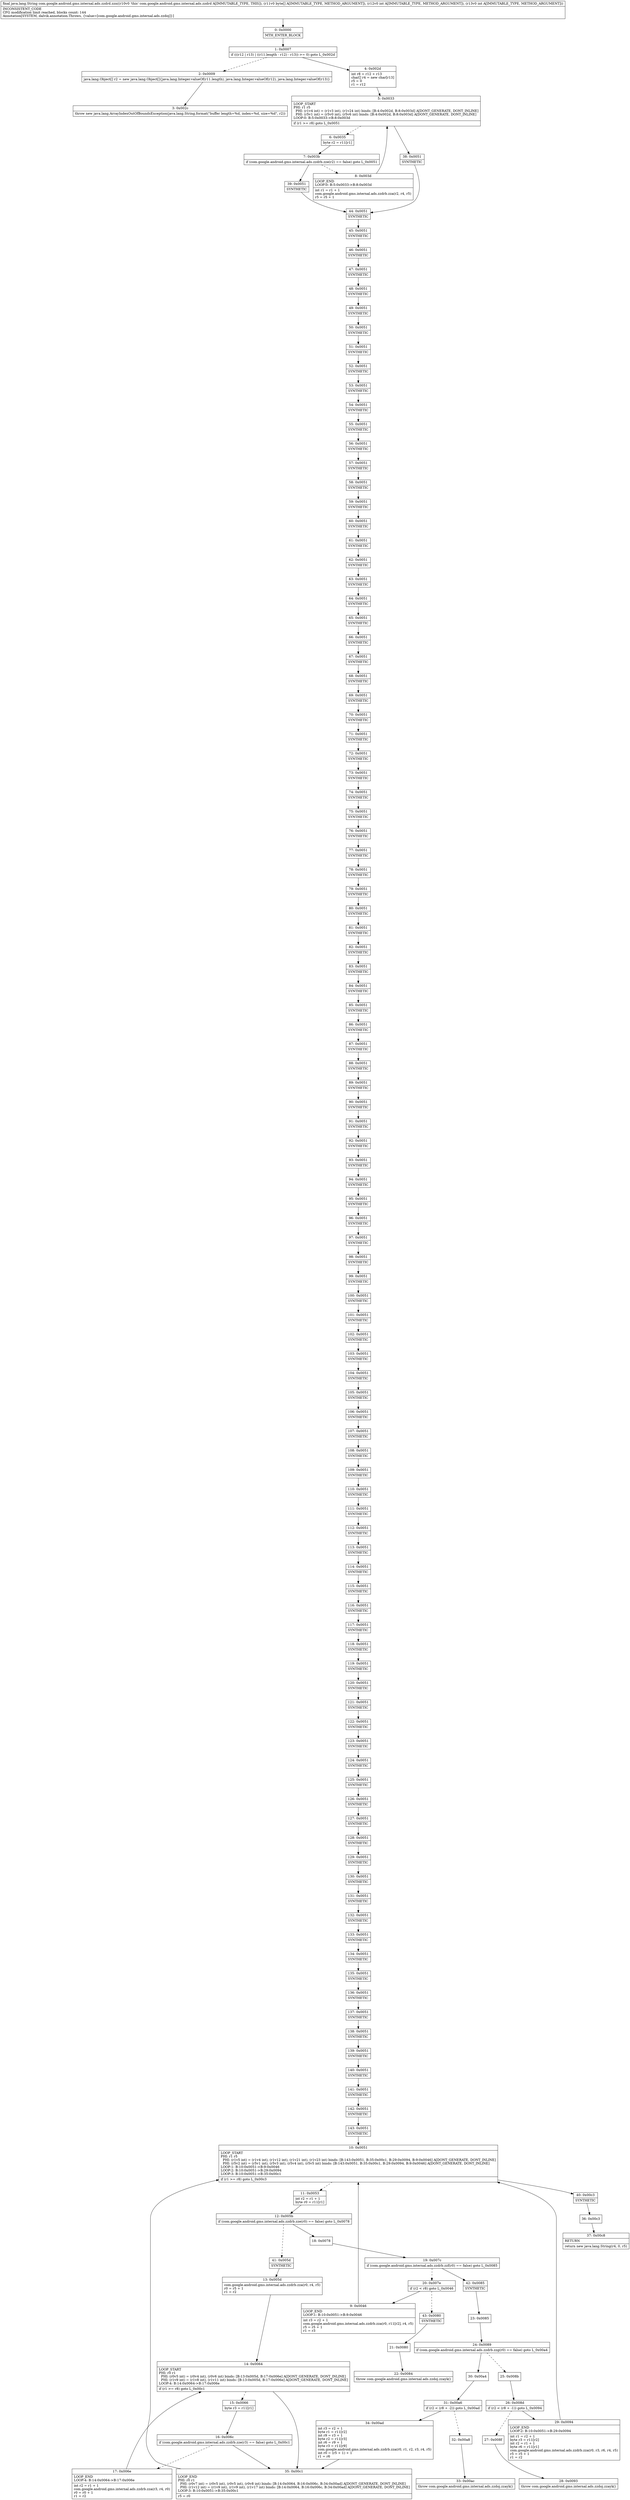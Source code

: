 digraph "CFG forcom.google.android.gms.internal.ads.zzdrd.zzn([BII)Ljava\/lang\/String;" {
Node_0 [shape=record,label="{0\:\ 0x0000|MTH_ENTER_BLOCK\l}"];
Node_1 [shape=record,label="{1\:\ 0x0007|if (((r12 \| r13) \| ((r11.length \- r12) \- r13)) \>= 0) goto L_0x002d\l}"];
Node_2 [shape=record,label="{2\:\ 0x0009|java.lang.Object[] r2 = new java.lang.Object[]\{java.lang.Integer.valueOf(r11.length), java.lang.Integer.valueOf(r12), java.lang.Integer.valueOf(r13)\}\l}"];
Node_3 [shape=record,label="{3\:\ 0x002c|throw new java.lang.ArrayIndexOutOfBoundsException(java.lang.String.format(\"buffer length=%d, index=%d, size=%d\", r2))\l}"];
Node_4 [shape=record,label="{4\:\ 0x002d|int r8 = r12 + r13\lchar[] r4 = new char[r13]\lr5 = 0\lr1 = r12\l}"];
Node_5 [shape=record,label="{5\:\ 0x0033|LOOP_START\lPHI: r1 r5 \l  PHI: (r1v4 int) = (r1v3 int), (r1v24 int) binds: [B:4:0x002d, B:8:0x003d] A[DONT_GENERATE, DONT_INLINE]\l  PHI: (r5v1 int) = (r5v0 int), (r5v6 int) binds: [B:4:0x002d, B:8:0x003d] A[DONT_GENERATE, DONT_INLINE]\lLOOP:0: B:5:0x0033\-\>B:8:0x003d\l|if (r1 \>= r8) goto L_0x0051\l}"];
Node_6 [shape=record,label="{6\:\ 0x0035|byte r2 = r11[r1]\l}"];
Node_7 [shape=record,label="{7\:\ 0x003b|if (com.google.android.gms.internal.ads.zzdrb.zze(r2) == false) goto L_0x0051\l}"];
Node_8 [shape=record,label="{8\:\ 0x003d|LOOP_END\lLOOP:0: B:5:0x0033\-\>B:8:0x003d\l|int r1 = r1 + 1\lcom.google.android.gms.internal.ads.zzdrb.zza(r2, r4, r5)\lr5 = r5 + 1\l}"];
Node_9 [shape=record,label="{9\:\ 0x0046|LOOP_END\lLOOP:1: B:10:0x0051\-\>B:9:0x0046\l|int r3 = r2 + 1\lcom.google.android.gms.internal.ads.zzdrb.zza(r0, r11[r2], r4, r5)\lr5 = r5 + 1\lr1 = r3\l}"];
Node_10 [shape=record,label="{10\:\ 0x0051|LOOP_START\lPHI: r1 r5 \l  PHI: (r1v5 int) = (r1v4 int), (r1v12 int), (r1v21 int), (r1v23 int) binds: [B:143:0x0051, B:35:0x00c1, B:29:0x0094, B:9:0x0046] A[DONT_GENERATE, DONT_INLINE]\l  PHI: (r5v2 int) = (r5v1 int), (r5v3 int), (r5v4 int), (r5v5 int) binds: [B:143:0x0051, B:35:0x00c1, B:29:0x0094, B:9:0x0046] A[DONT_GENERATE, DONT_INLINE]\lLOOP:1: B:10:0x0051\-\>B:9:0x0046\lLOOP:2: B:10:0x0051\-\>B:29:0x0094\lLOOP:3: B:10:0x0051\-\>B:35:0x00c1\l|if (r1 \>= r8) goto L_0x00c3\l}"];
Node_11 [shape=record,label="{11\:\ 0x0053|int r2 = r1 + 1\lbyte r0 = r11[r1]\l}"];
Node_12 [shape=record,label="{12\:\ 0x005b|if (com.google.android.gms.internal.ads.zzdrb.zze(r0) == false) goto L_0x0078\l}"];
Node_13 [shape=record,label="{13\:\ 0x005d|com.google.android.gms.internal.ads.zzdrb.zza(r0, r4, r5)\lr0 = r5 + 1\lr1 = r2\l}"];
Node_14 [shape=record,label="{14\:\ 0x0064|LOOP_START\lPHI: r0 r1 \l  PHI: (r0v5 int) = (r0v4 int), (r0v6 int) binds: [B:13:0x005d, B:17:0x006e] A[DONT_GENERATE, DONT_INLINE]\l  PHI: (r1v9 int) = (r1v8 int), (r1v11 int) binds: [B:13:0x005d, B:17:0x006e] A[DONT_GENERATE, DONT_INLINE]\lLOOP:4: B:14:0x0064\-\>B:17:0x006e\l|if (r1 \>= r8) goto L_0x00c1\l}"];
Node_15 [shape=record,label="{15\:\ 0x0066|byte r3 = r11[r1]\l}"];
Node_16 [shape=record,label="{16\:\ 0x006c|if (com.google.android.gms.internal.ads.zzdrb.zze(r3) == false) goto L_0x00c1\l}"];
Node_17 [shape=record,label="{17\:\ 0x006e|LOOP_END\lLOOP:4: B:14:0x0064\-\>B:17:0x006e\l|int r2 = r1 + 1\lcom.google.android.gms.internal.ads.zzdrb.zza(r3, r4, r0)\lr0 = r0 + 1\lr1 = r2\l}"];
Node_18 [shape=record,label="{18\:\ 0x0078}"];
Node_19 [shape=record,label="{19\:\ 0x007c|if (com.google.android.gms.internal.ads.zzdrb.zzf(r0) == false) goto L_0x0085\l}"];
Node_20 [shape=record,label="{20\:\ 0x007e|if (r2 \< r8) goto L_0x0046\l}"];
Node_21 [shape=record,label="{21\:\ 0x0080}"];
Node_22 [shape=record,label="{22\:\ 0x0084|throw com.google.android.gms.internal.ads.zzdoj.zzayk()\l}"];
Node_23 [shape=record,label="{23\:\ 0x0085}"];
Node_24 [shape=record,label="{24\:\ 0x0089|if (com.google.android.gms.internal.ads.zzdrb.zzg(r0) == false) goto L_0x00a4\l}"];
Node_25 [shape=record,label="{25\:\ 0x008b}"];
Node_26 [shape=record,label="{26\:\ 0x008d|if (r2 \< (r8 + \-1)) goto L_0x0094\l}"];
Node_27 [shape=record,label="{27\:\ 0x008f}"];
Node_28 [shape=record,label="{28\:\ 0x0093|throw com.google.android.gms.internal.ads.zzdoj.zzayk()\l}"];
Node_29 [shape=record,label="{29\:\ 0x0094|LOOP_END\lLOOP:2: B:10:0x0051\-\>B:29:0x0094\l|int r1 = r2 + 1\lbyte r3 = r11[r2]\lint r2 = r1 + 1\lbyte r6 = r11[r1]\lcom.google.android.gms.internal.ads.zzdrb.zza(r0, r3, r6, r4, r5)\lr5 = r5 + 1\lr1 = r2\l}"];
Node_30 [shape=record,label="{30\:\ 0x00a4}"];
Node_31 [shape=record,label="{31\:\ 0x00a6|if (r2 \< (r8 + \-2)) goto L_0x00ad\l}"];
Node_32 [shape=record,label="{32\:\ 0x00a8}"];
Node_33 [shape=record,label="{33\:\ 0x00ac|throw com.google.android.gms.internal.ads.zzdoj.zzayk()\l}"];
Node_34 [shape=record,label="{34\:\ 0x00ad|int r3 = r2 + 1\lbyte r1 = r11[r2]\lint r9 = r3 + 1\lbyte r2 = r11[r3]\lint r6 = r9 + 1\lbyte r3 = r11[r9]\lcom.google.android.gms.internal.ads.zzdrb.zza(r0, r1, r2, r3, r4, r5)\lint r0 = (r5 + 1) + 1\lr1 = r6\l}"];
Node_35 [shape=record,label="{35\:\ 0x00c1|LOOP_END\lPHI: r0 r1 \l  PHI: (r0v7 int) = (r0v5 int), (r0v5 int), (r0v8 int) binds: [B:14:0x0064, B:16:0x006c, B:34:0x00ad] A[DONT_GENERATE, DONT_INLINE]\l  PHI: (r1v12 int) = (r1v9 int), (r1v9 int), (r1v17 int) binds: [B:14:0x0064, B:16:0x006c, B:34:0x00ad] A[DONT_GENERATE, DONT_INLINE]\lLOOP:3: B:10:0x0051\-\>B:35:0x00c1\l|r5 = r0\l}"];
Node_36 [shape=record,label="{36\:\ 0x00c3}"];
Node_37 [shape=record,label="{37\:\ 0x00c8|RETURN\l|return new java.lang.String(r4, 0, r5)\l}"];
Node_38 [shape=record,label="{38\:\ 0x0051|SYNTHETIC\l}"];
Node_39 [shape=record,label="{39\:\ 0x0051|SYNTHETIC\l}"];
Node_40 [shape=record,label="{40\:\ 0x00c3|SYNTHETIC\l}"];
Node_41 [shape=record,label="{41\:\ 0x005d|SYNTHETIC\l}"];
Node_42 [shape=record,label="{42\:\ 0x0085|SYNTHETIC\l}"];
Node_43 [shape=record,label="{43\:\ 0x0080|SYNTHETIC\l}"];
Node_44 [shape=record,label="{44\:\ 0x0051|SYNTHETIC\l}"];
Node_45 [shape=record,label="{45\:\ 0x0051|SYNTHETIC\l}"];
Node_46 [shape=record,label="{46\:\ 0x0051|SYNTHETIC\l}"];
Node_47 [shape=record,label="{47\:\ 0x0051|SYNTHETIC\l}"];
Node_48 [shape=record,label="{48\:\ 0x0051|SYNTHETIC\l}"];
Node_49 [shape=record,label="{49\:\ 0x0051|SYNTHETIC\l}"];
Node_50 [shape=record,label="{50\:\ 0x0051|SYNTHETIC\l}"];
Node_51 [shape=record,label="{51\:\ 0x0051|SYNTHETIC\l}"];
Node_52 [shape=record,label="{52\:\ 0x0051|SYNTHETIC\l}"];
Node_53 [shape=record,label="{53\:\ 0x0051|SYNTHETIC\l}"];
Node_54 [shape=record,label="{54\:\ 0x0051|SYNTHETIC\l}"];
Node_55 [shape=record,label="{55\:\ 0x0051|SYNTHETIC\l}"];
Node_56 [shape=record,label="{56\:\ 0x0051|SYNTHETIC\l}"];
Node_57 [shape=record,label="{57\:\ 0x0051|SYNTHETIC\l}"];
Node_58 [shape=record,label="{58\:\ 0x0051|SYNTHETIC\l}"];
Node_59 [shape=record,label="{59\:\ 0x0051|SYNTHETIC\l}"];
Node_60 [shape=record,label="{60\:\ 0x0051|SYNTHETIC\l}"];
Node_61 [shape=record,label="{61\:\ 0x0051|SYNTHETIC\l}"];
Node_62 [shape=record,label="{62\:\ 0x0051|SYNTHETIC\l}"];
Node_63 [shape=record,label="{63\:\ 0x0051|SYNTHETIC\l}"];
Node_64 [shape=record,label="{64\:\ 0x0051|SYNTHETIC\l}"];
Node_65 [shape=record,label="{65\:\ 0x0051|SYNTHETIC\l}"];
Node_66 [shape=record,label="{66\:\ 0x0051|SYNTHETIC\l}"];
Node_67 [shape=record,label="{67\:\ 0x0051|SYNTHETIC\l}"];
Node_68 [shape=record,label="{68\:\ 0x0051|SYNTHETIC\l}"];
Node_69 [shape=record,label="{69\:\ 0x0051|SYNTHETIC\l}"];
Node_70 [shape=record,label="{70\:\ 0x0051|SYNTHETIC\l}"];
Node_71 [shape=record,label="{71\:\ 0x0051|SYNTHETIC\l}"];
Node_72 [shape=record,label="{72\:\ 0x0051|SYNTHETIC\l}"];
Node_73 [shape=record,label="{73\:\ 0x0051|SYNTHETIC\l}"];
Node_74 [shape=record,label="{74\:\ 0x0051|SYNTHETIC\l}"];
Node_75 [shape=record,label="{75\:\ 0x0051|SYNTHETIC\l}"];
Node_76 [shape=record,label="{76\:\ 0x0051|SYNTHETIC\l}"];
Node_77 [shape=record,label="{77\:\ 0x0051|SYNTHETIC\l}"];
Node_78 [shape=record,label="{78\:\ 0x0051|SYNTHETIC\l}"];
Node_79 [shape=record,label="{79\:\ 0x0051|SYNTHETIC\l}"];
Node_80 [shape=record,label="{80\:\ 0x0051|SYNTHETIC\l}"];
Node_81 [shape=record,label="{81\:\ 0x0051|SYNTHETIC\l}"];
Node_82 [shape=record,label="{82\:\ 0x0051|SYNTHETIC\l}"];
Node_83 [shape=record,label="{83\:\ 0x0051|SYNTHETIC\l}"];
Node_84 [shape=record,label="{84\:\ 0x0051|SYNTHETIC\l}"];
Node_85 [shape=record,label="{85\:\ 0x0051|SYNTHETIC\l}"];
Node_86 [shape=record,label="{86\:\ 0x0051|SYNTHETIC\l}"];
Node_87 [shape=record,label="{87\:\ 0x0051|SYNTHETIC\l}"];
Node_88 [shape=record,label="{88\:\ 0x0051|SYNTHETIC\l}"];
Node_89 [shape=record,label="{89\:\ 0x0051|SYNTHETIC\l}"];
Node_90 [shape=record,label="{90\:\ 0x0051|SYNTHETIC\l}"];
Node_91 [shape=record,label="{91\:\ 0x0051|SYNTHETIC\l}"];
Node_92 [shape=record,label="{92\:\ 0x0051|SYNTHETIC\l}"];
Node_93 [shape=record,label="{93\:\ 0x0051|SYNTHETIC\l}"];
Node_94 [shape=record,label="{94\:\ 0x0051|SYNTHETIC\l}"];
Node_95 [shape=record,label="{95\:\ 0x0051|SYNTHETIC\l}"];
Node_96 [shape=record,label="{96\:\ 0x0051|SYNTHETIC\l}"];
Node_97 [shape=record,label="{97\:\ 0x0051|SYNTHETIC\l}"];
Node_98 [shape=record,label="{98\:\ 0x0051|SYNTHETIC\l}"];
Node_99 [shape=record,label="{99\:\ 0x0051|SYNTHETIC\l}"];
Node_100 [shape=record,label="{100\:\ 0x0051|SYNTHETIC\l}"];
Node_101 [shape=record,label="{101\:\ 0x0051|SYNTHETIC\l}"];
Node_102 [shape=record,label="{102\:\ 0x0051|SYNTHETIC\l}"];
Node_103 [shape=record,label="{103\:\ 0x0051|SYNTHETIC\l}"];
Node_104 [shape=record,label="{104\:\ 0x0051|SYNTHETIC\l}"];
Node_105 [shape=record,label="{105\:\ 0x0051|SYNTHETIC\l}"];
Node_106 [shape=record,label="{106\:\ 0x0051|SYNTHETIC\l}"];
Node_107 [shape=record,label="{107\:\ 0x0051|SYNTHETIC\l}"];
Node_108 [shape=record,label="{108\:\ 0x0051|SYNTHETIC\l}"];
Node_109 [shape=record,label="{109\:\ 0x0051|SYNTHETIC\l}"];
Node_110 [shape=record,label="{110\:\ 0x0051|SYNTHETIC\l}"];
Node_111 [shape=record,label="{111\:\ 0x0051|SYNTHETIC\l}"];
Node_112 [shape=record,label="{112\:\ 0x0051|SYNTHETIC\l}"];
Node_113 [shape=record,label="{113\:\ 0x0051|SYNTHETIC\l}"];
Node_114 [shape=record,label="{114\:\ 0x0051|SYNTHETIC\l}"];
Node_115 [shape=record,label="{115\:\ 0x0051|SYNTHETIC\l}"];
Node_116 [shape=record,label="{116\:\ 0x0051|SYNTHETIC\l}"];
Node_117 [shape=record,label="{117\:\ 0x0051|SYNTHETIC\l}"];
Node_118 [shape=record,label="{118\:\ 0x0051|SYNTHETIC\l}"];
Node_119 [shape=record,label="{119\:\ 0x0051|SYNTHETIC\l}"];
Node_120 [shape=record,label="{120\:\ 0x0051|SYNTHETIC\l}"];
Node_121 [shape=record,label="{121\:\ 0x0051|SYNTHETIC\l}"];
Node_122 [shape=record,label="{122\:\ 0x0051|SYNTHETIC\l}"];
Node_123 [shape=record,label="{123\:\ 0x0051|SYNTHETIC\l}"];
Node_124 [shape=record,label="{124\:\ 0x0051|SYNTHETIC\l}"];
Node_125 [shape=record,label="{125\:\ 0x0051|SYNTHETIC\l}"];
Node_126 [shape=record,label="{126\:\ 0x0051|SYNTHETIC\l}"];
Node_127 [shape=record,label="{127\:\ 0x0051|SYNTHETIC\l}"];
Node_128 [shape=record,label="{128\:\ 0x0051|SYNTHETIC\l}"];
Node_129 [shape=record,label="{129\:\ 0x0051|SYNTHETIC\l}"];
Node_130 [shape=record,label="{130\:\ 0x0051|SYNTHETIC\l}"];
Node_131 [shape=record,label="{131\:\ 0x0051|SYNTHETIC\l}"];
Node_132 [shape=record,label="{132\:\ 0x0051|SYNTHETIC\l}"];
Node_133 [shape=record,label="{133\:\ 0x0051|SYNTHETIC\l}"];
Node_134 [shape=record,label="{134\:\ 0x0051|SYNTHETIC\l}"];
Node_135 [shape=record,label="{135\:\ 0x0051|SYNTHETIC\l}"];
Node_136 [shape=record,label="{136\:\ 0x0051|SYNTHETIC\l}"];
Node_137 [shape=record,label="{137\:\ 0x0051|SYNTHETIC\l}"];
Node_138 [shape=record,label="{138\:\ 0x0051|SYNTHETIC\l}"];
Node_139 [shape=record,label="{139\:\ 0x0051|SYNTHETIC\l}"];
Node_140 [shape=record,label="{140\:\ 0x0051|SYNTHETIC\l}"];
Node_141 [shape=record,label="{141\:\ 0x0051|SYNTHETIC\l}"];
Node_142 [shape=record,label="{142\:\ 0x0051|SYNTHETIC\l}"];
Node_143 [shape=record,label="{143\:\ 0x0051|SYNTHETIC\l}"];
MethodNode[shape=record,label="{final java.lang.String com.google.android.gms.internal.ads.zzdrd.zzn((r10v0 'this' com.google.android.gms.internal.ads.zzdrd A[IMMUTABLE_TYPE, THIS]), (r11v0 byte[] A[IMMUTABLE_TYPE, METHOD_ARGUMENT]), (r12v0 int A[IMMUTABLE_TYPE, METHOD_ARGUMENT]), (r13v0 int A[IMMUTABLE_TYPE, METHOD_ARGUMENT]))  | INCONSISTENT_CODE\lCFG modification limit reached, blocks count: 144\lAnnotation[SYSTEM, dalvik.annotation.Throws, \{value=[com.google.android.gms.internal.ads.zzdoj]\}]\l}"];
MethodNode -> Node_0;
Node_0 -> Node_1;
Node_1 -> Node_2[style=dashed];
Node_1 -> Node_4;
Node_2 -> Node_3;
Node_4 -> Node_5;
Node_5 -> Node_6[style=dashed];
Node_5 -> Node_38;
Node_6 -> Node_7;
Node_7 -> Node_8[style=dashed];
Node_7 -> Node_39;
Node_8 -> Node_5;
Node_9 -> Node_10;
Node_10 -> Node_11[style=dashed];
Node_10 -> Node_40;
Node_11 -> Node_12;
Node_12 -> Node_18;
Node_12 -> Node_41[style=dashed];
Node_13 -> Node_14;
Node_14 -> Node_15[style=dashed];
Node_14 -> Node_35;
Node_15 -> Node_16;
Node_16 -> Node_17[style=dashed];
Node_16 -> Node_35;
Node_17 -> Node_14;
Node_18 -> Node_19;
Node_19 -> Node_20[style=dashed];
Node_19 -> Node_42;
Node_20 -> Node_9;
Node_20 -> Node_43[style=dashed];
Node_21 -> Node_22;
Node_23 -> Node_24;
Node_24 -> Node_25[style=dashed];
Node_24 -> Node_30;
Node_25 -> Node_26;
Node_26 -> Node_27[style=dashed];
Node_26 -> Node_29;
Node_27 -> Node_28;
Node_29 -> Node_10;
Node_30 -> Node_31;
Node_31 -> Node_32[style=dashed];
Node_31 -> Node_34;
Node_32 -> Node_33;
Node_34 -> Node_35;
Node_35 -> Node_10;
Node_36 -> Node_37;
Node_38 -> Node_44;
Node_39 -> Node_44;
Node_40 -> Node_36;
Node_41 -> Node_13;
Node_42 -> Node_23;
Node_43 -> Node_21;
Node_44 -> Node_45;
Node_45 -> Node_46;
Node_46 -> Node_47;
Node_47 -> Node_48;
Node_48 -> Node_49;
Node_49 -> Node_50;
Node_50 -> Node_51;
Node_51 -> Node_52;
Node_52 -> Node_53;
Node_53 -> Node_54;
Node_54 -> Node_55;
Node_55 -> Node_56;
Node_56 -> Node_57;
Node_57 -> Node_58;
Node_58 -> Node_59;
Node_59 -> Node_60;
Node_60 -> Node_61;
Node_61 -> Node_62;
Node_62 -> Node_63;
Node_63 -> Node_64;
Node_64 -> Node_65;
Node_65 -> Node_66;
Node_66 -> Node_67;
Node_67 -> Node_68;
Node_68 -> Node_69;
Node_69 -> Node_70;
Node_70 -> Node_71;
Node_71 -> Node_72;
Node_72 -> Node_73;
Node_73 -> Node_74;
Node_74 -> Node_75;
Node_75 -> Node_76;
Node_76 -> Node_77;
Node_77 -> Node_78;
Node_78 -> Node_79;
Node_79 -> Node_80;
Node_80 -> Node_81;
Node_81 -> Node_82;
Node_82 -> Node_83;
Node_83 -> Node_84;
Node_84 -> Node_85;
Node_85 -> Node_86;
Node_86 -> Node_87;
Node_87 -> Node_88;
Node_88 -> Node_89;
Node_89 -> Node_90;
Node_90 -> Node_91;
Node_91 -> Node_92;
Node_92 -> Node_93;
Node_93 -> Node_94;
Node_94 -> Node_95;
Node_95 -> Node_96;
Node_96 -> Node_97;
Node_97 -> Node_98;
Node_98 -> Node_99;
Node_99 -> Node_100;
Node_100 -> Node_101;
Node_101 -> Node_102;
Node_102 -> Node_103;
Node_103 -> Node_104;
Node_104 -> Node_105;
Node_105 -> Node_106;
Node_106 -> Node_107;
Node_107 -> Node_108;
Node_108 -> Node_109;
Node_109 -> Node_110;
Node_110 -> Node_111;
Node_111 -> Node_112;
Node_112 -> Node_113;
Node_113 -> Node_114;
Node_114 -> Node_115;
Node_115 -> Node_116;
Node_116 -> Node_117;
Node_117 -> Node_118;
Node_118 -> Node_119;
Node_119 -> Node_120;
Node_120 -> Node_121;
Node_121 -> Node_122;
Node_122 -> Node_123;
Node_123 -> Node_124;
Node_124 -> Node_125;
Node_125 -> Node_126;
Node_126 -> Node_127;
Node_127 -> Node_128;
Node_128 -> Node_129;
Node_129 -> Node_130;
Node_130 -> Node_131;
Node_131 -> Node_132;
Node_132 -> Node_133;
Node_133 -> Node_134;
Node_134 -> Node_135;
Node_135 -> Node_136;
Node_136 -> Node_137;
Node_137 -> Node_138;
Node_138 -> Node_139;
Node_139 -> Node_140;
Node_140 -> Node_141;
Node_141 -> Node_142;
Node_142 -> Node_143;
Node_143 -> Node_10;
}

